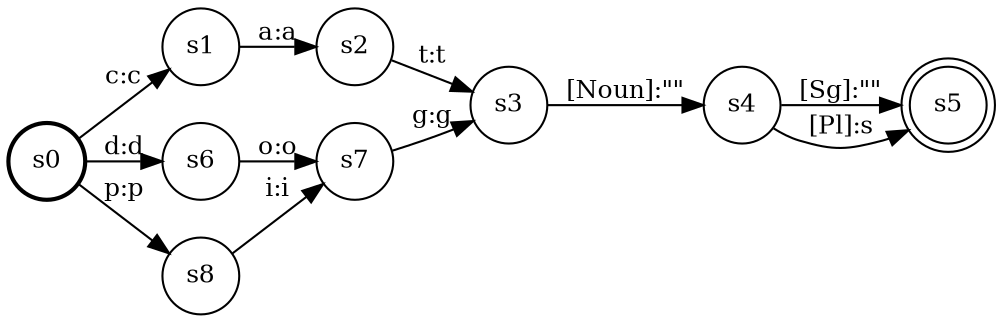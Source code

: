 digraph foo {
rankdir=LR ;
ranksep =".25" ;

/* default shape for nodes */
node [shape=circle, style=solid, fontsize=12]
edge [fontsize=12] ;

s0 -> s1 [label="c:c"] ;
s0 [style=bold] ; 
s1 -> s2 [label="a:a"] ;
s2 -> s3 [label="t:t"] ;
s3 -> s4 [label="[Noun]:\"\""] ;
s4 -> s5 [label="[Sg]:\"\""] ;
s4 -> s5 [label="[Pl]:s"] ; 
s5 [shape=doublecircle] ;

s0 -> s6 [label="d:d"] ;
s6 -> s7 [label="o:o"] ;
s7 -> s3 [label="g:g"] ;

s0 -> s8 [label="p:p"] ;
s8 -> s7 [label="i:i"] ; 

}
